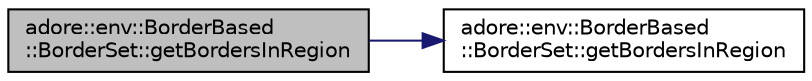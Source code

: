 digraph "adore::env::BorderBased::BorderSet::getBordersInRegion"
{
 // LATEX_PDF_SIZE
  edge [fontname="Helvetica",fontsize="10",labelfontname="Helvetica",labelfontsize="10"];
  node [fontname="Helvetica",fontsize="10",shape=record];
  rankdir="LR";
  Node1 [label="adore::env::BorderBased\l::BorderSet::getBordersInRegion",height=0.2,width=0.4,color="black", fillcolor="grey75", style="filled", fontcolor="black",tooltip="get all borders in this within radius around center point"];
  Node1 -> Node2 [color="midnightblue",fontsize="10",style="solid",fontname="Helvetica"];
  Node2 [label="adore::env::BorderBased\l::BorderSet::getBordersInRegion",height=0.2,width=0.4,color="black", fillcolor="white", style="filled",URL="$classadore_1_1env_1_1BorderBased_1_1BorderSet.html#a5b9a10acc8d477c1d27d5b39fb1f99f3",tooltip="get all borders in this within region"];
}
